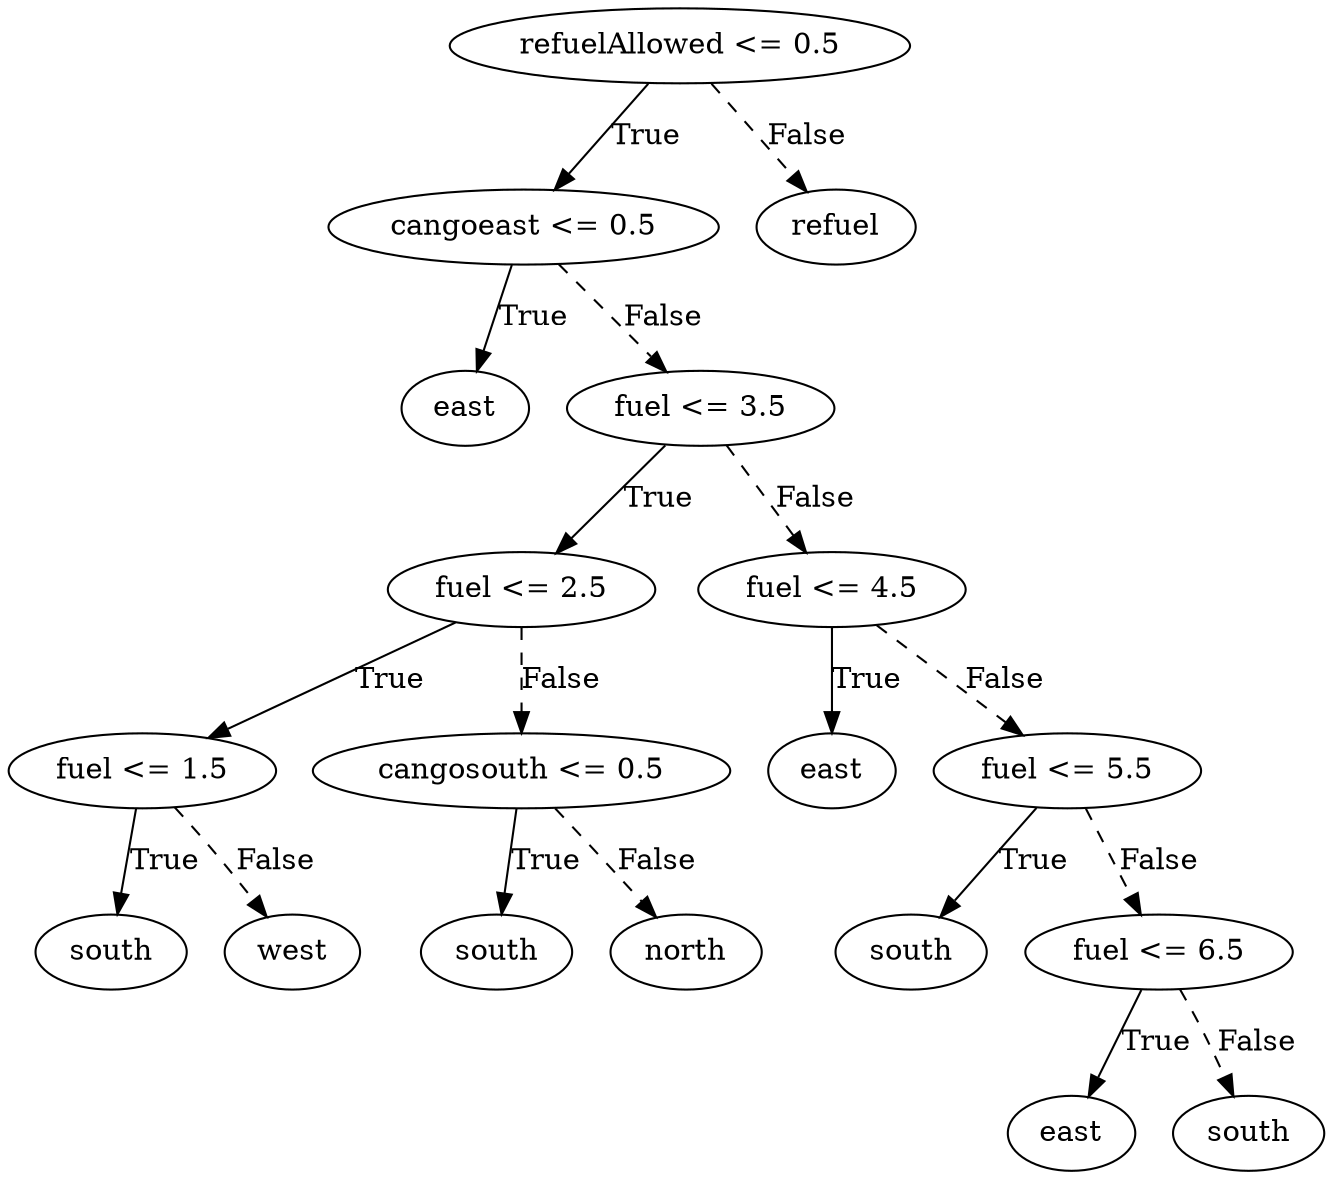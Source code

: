 digraph {
0 [label="refuelAllowed <= 0.5"];
1 [label="cangoeast <= 0.5"];
2 [label="east"];
1 -> 2 [label="True"];
3 [label="fuel <= 3.5"];
4 [label="fuel <= 2.5"];
5 [label="fuel <= 1.5"];
6 [label="south"];
5 -> 6 [label="True"];
7 [label="west"];
5 -> 7 [style="dashed", label="False"];
4 -> 5 [label="True"];
8 [label="cangosouth <= 0.5"];
9 [label="south"];
8 -> 9 [label="True"];
10 [label="north"];
8 -> 10 [style="dashed", label="False"];
4 -> 8 [style="dashed", label="False"];
3 -> 4 [label="True"];
11 [label="fuel <= 4.5"];
12 [label="east"];
11 -> 12 [label="True"];
13 [label="fuel <= 5.5"];
14 [label="south"];
13 -> 14 [label="True"];
15 [label="fuel <= 6.5"];
16 [label="east"];
15 -> 16 [label="True"];
17 [label="south"];
15 -> 17 [style="dashed", label="False"];
13 -> 15 [style="dashed", label="False"];
11 -> 13 [style="dashed", label="False"];
3 -> 11 [style="dashed", label="False"];
1 -> 3 [style="dashed", label="False"];
0 -> 1 [label="True"];
18 [label="refuel"];
0 -> 18 [style="dashed", label="False"];

}